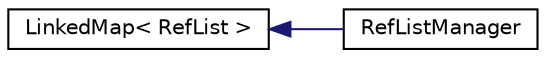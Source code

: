 digraph "Graphical Class Hierarchy"
{
 // INTERACTIVE_SVG=YES
 // LATEX_PDF_SIZE
  edge [fontname="Helvetica",fontsize="10",labelfontname="Helvetica",labelfontsize="10"];
  node [fontname="Helvetica",fontsize="10",shape=record];
  rankdir="LR";
  Node0 [label="LinkedMap\< RefList \>",height=0.2,width=0.4,color="black", fillcolor="white", style="filled",URL="$d0/d2c/class_linked_map.html",tooltip=" "];
  Node0 -> Node1 [dir="back",color="midnightblue",fontsize="10",style="solid",fontname="Helvetica"];
  Node1 [label="RefListManager",height=0.2,width=0.4,color="black", fillcolor="white", style="filled",URL="$d7/d5a/class_ref_list_manager.html",tooltip=" "];
}
